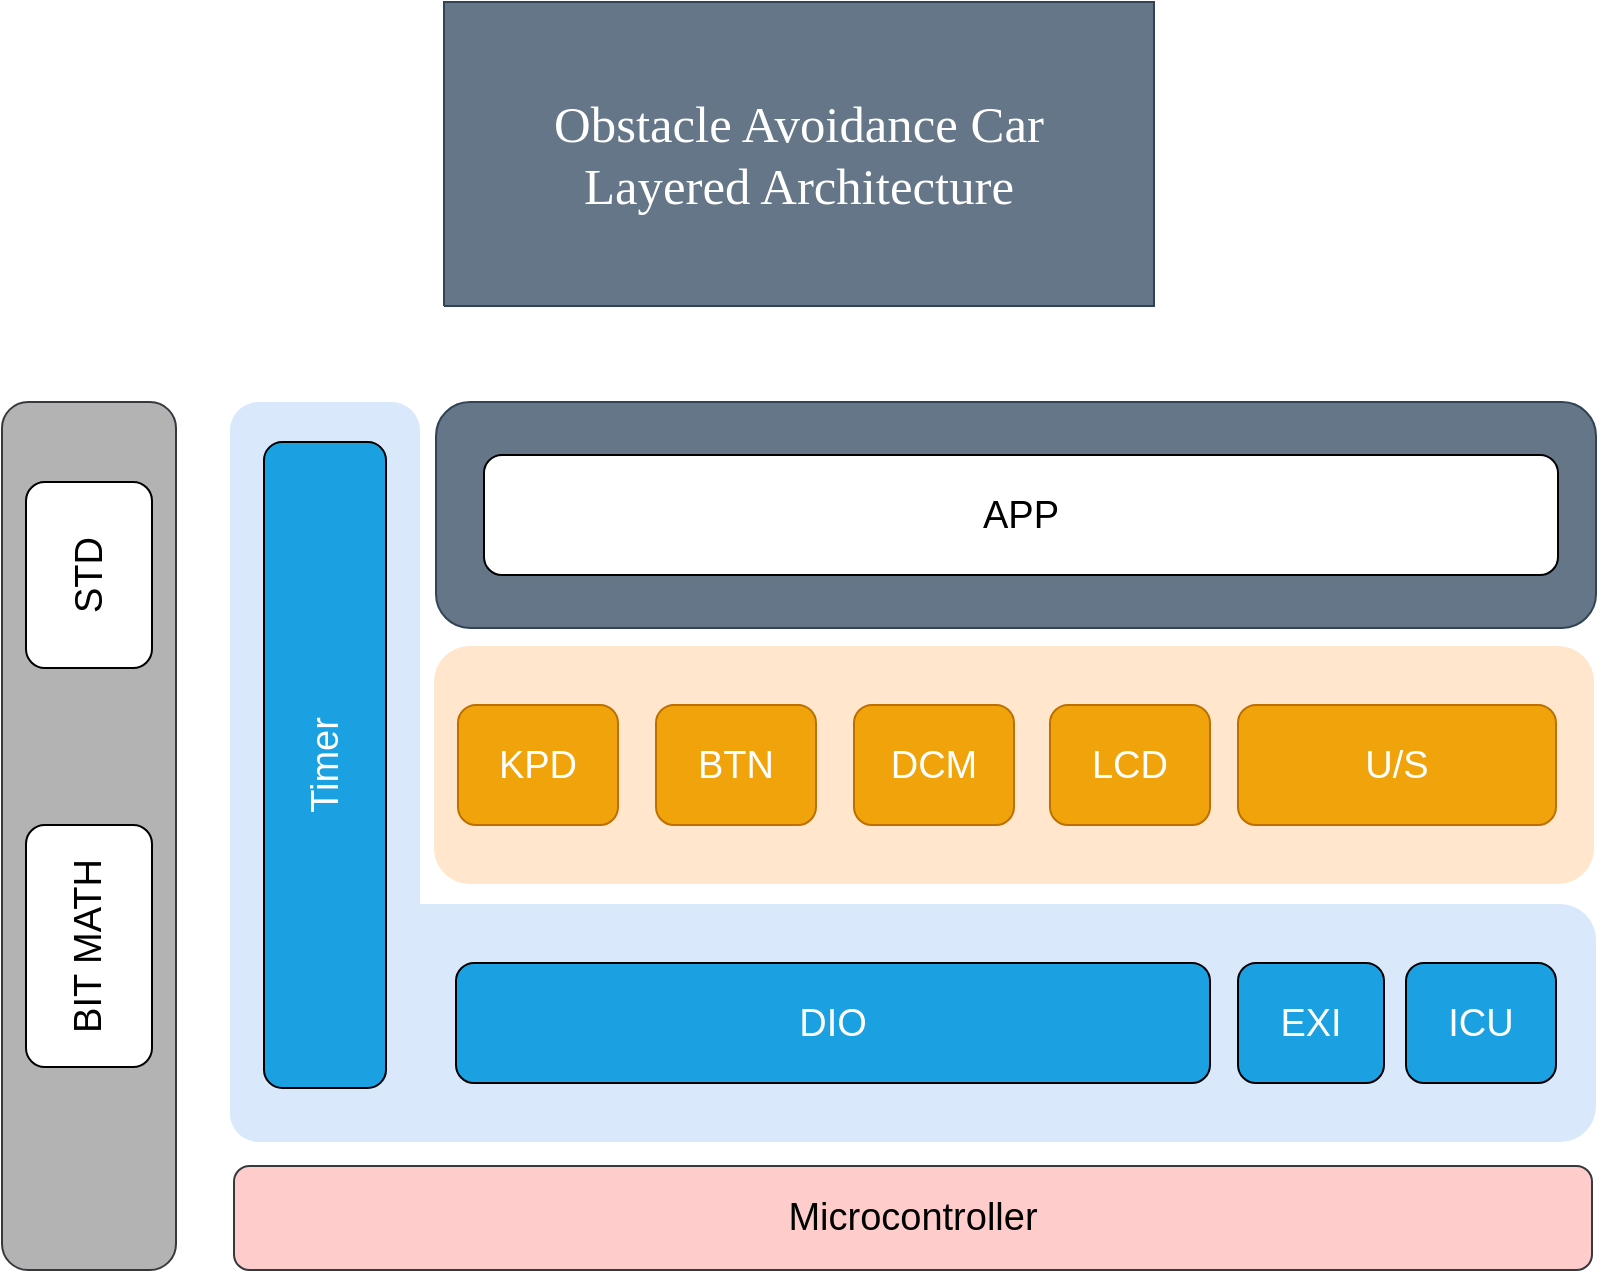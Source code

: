 <mxfile version="21.2.8" type="device">
  <diagram name="Page-1" id="jOTbS239regMLlkqWPYL">
    <mxGraphModel dx="926" dy="3152" grid="1" gridSize="10" guides="1" tooltips="1" connect="1" arrows="1" fold="1" page="1" pageScale="1" pageWidth="827" pageHeight="1169" math="0" shadow="0">
      <root>
        <mxCell id="0" />
        <mxCell id="1" parent="0" />
        <mxCell id="Ncf7NHkXa7qKYII0I9SW-23" value="" style="rounded=1;whiteSpace=wrap;html=1;fillColor=#dae8fc;strokeColor=none;movable=1;resizable=1;rotatable=1;deletable=1;editable=1;locked=0;connectable=1;" parent="1" vertex="1">
          <mxGeometry x="129" y="-1740" width="95" height="370" as="geometry" />
        </mxCell>
        <mxCell id="Ncf7NHkXa7qKYII0I9SW-20" value="" style="rounded=1;whiteSpace=wrap;html=1;fillColor=#dae8fc;strokeColor=none;movable=1;resizable=1;rotatable=1;deletable=1;editable=1;locked=0;connectable=1;" parent="1" vertex="1">
          <mxGeometry x="176" y="-1489" width="636" height="119" as="geometry" />
        </mxCell>
        <mxCell id="Ncf7NHkXa7qKYII0I9SW-19" value="" style="rounded=1;whiteSpace=wrap;html=1;fillColor=#ffe6cc;strokeColor=none;movable=1;resizable=1;rotatable=1;deletable=1;editable=1;locked=0;connectable=1;" parent="1" vertex="1">
          <mxGeometry x="231" y="-1618" width="580" height="119" as="geometry" />
        </mxCell>
        <UserObject label="&lt;div style=&quot;font-size: 1px&quot;&gt;&lt;font style=&quot;font-size:25.4px;font-family:Calibri;color:#ffffff;direction:ltr;letter-spacing:0px;line-height:120%;opacity:1&quot;&gt;Obstacle Avoidance Car&lt;br&gt;&lt;span style=&quot;font-size: 25.4px; letter-spacing: 0px; background-color: initial;&quot;&gt;Layered Architecture&lt;/span&gt;&lt;br&gt;&lt;/font&gt;&lt;/div&gt;" tags="Background" id="Ncf7NHkXa7qKYII0I9SW-1">
          <mxCell style="verticalAlign=middle;align=center;overflow=width;vsdxID=47;fillColor=#647687;shape=stencil(nZBLDoAgDERP0z3SIyjew0SURgSD+Lu9kMZoXLhwN9O+tukAlrNpJg1SzDH4QW/URgNYgZTkjA4UkwJUgGXng+6DX1zLfmoymdXo17xh5zmRJ6Q42BWCfc2oJfdAr+Yv+AP9Cb7OJ3H/2JG1HNGz/84klThPVCc=);strokeColor=#314354;points=[];labelBackgroundColor=none;rounded=0;html=1;whiteSpace=wrap;fontColor=#ffffff;" parent="1" vertex="1">
            <mxGeometry x="236" y="-1940" width="355" height="152" as="geometry" />
          </mxCell>
        </UserObject>
        <mxCell id="Ncf7NHkXa7qKYII0I9SW-2" value="" style="rounded=1;whiteSpace=wrap;html=1;fillColor=#647687;fontColor=#ffffff;strokeColor=#314354;fontSize=19;" parent="1" vertex="1">
          <mxGeometry x="232" y="-1740" width="580" height="113" as="geometry" />
        </mxCell>
        <mxCell id="Ncf7NHkXa7qKYII0I9SW-4" value="" style="rounded=1;whiteSpace=wrap;html=1;fillColor=#B3B3B3;strokeColor=#36393d;fontSize=19;" parent="1" vertex="1">
          <mxGeometry x="15" y="-1740" width="87" height="434" as="geometry" />
        </mxCell>
        <mxCell id="Ncf7NHkXa7qKYII0I9SW-5" value="Microcontroller" style="rounded=1;whiteSpace=wrap;html=1;fillColor=#ffcccc;strokeColor=#36393d;fontSize=19;" parent="1" vertex="1">
          <mxGeometry x="131" y="-1358" width="679" height="52" as="geometry" />
        </mxCell>
        <mxCell id="Ncf7NHkXa7qKYII0I9SW-9" value="Timer" style="rounded=1;whiteSpace=wrap;html=1;fillColor=#1ba1e2;fontSize=19;fontColor=#ffffff;horizontal=0;" parent="1" vertex="1">
          <mxGeometry x="146" y="-1720" width="61" height="323" as="geometry" />
        </mxCell>
        <mxCell id="Ncf7NHkXa7qKYII0I9SW-10" value="ICU" style="rounded=1;whiteSpace=wrap;html=1;fillColor=#1ba1e2;fontSize=19;fontColor=#ffffff;" parent="1" vertex="1">
          <mxGeometry x="717" y="-1459.5" width="75" height="60" as="geometry" />
        </mxCell>
        <mxCell id="Ncf7NHkXa7qKYII0I9SW-11" value="LCD" style="rounded=1;whiteSpace=wrap;html=1;fillColor=#f0a30a;fontSize=19;fontColor=#FFFFFF;strokeColor=#BD7000;flipH=0;movable=1;resizable=1;rotatable=1;deletable=1;editable=1;locked=0;connectable=1;" parent="1" vertex="1">
          <mxGeometry x="539" y="-1588.5" width="80" height="60" as="geometry" />
        </mxCell>
        <mxCell id="Ncf7NHkXa7qKYII0I9SW-12" value="KPD" style="rounded=1;whiteSpace=wrap;html=1;fillColor=#f0a30a;fontSize=19;fontColor=#FFFFFF;strokeColor=#BD7000;flipH=0;movable=1;resizable=1;rotatable=1;deletable=1;editable=1;locked=0;connectable=1;" parent="1" vertex="1">
          <mxGeometry x="243" y="-1588.5" width="80" height="60" as="geometry" />
        </mxCell>
        <mxCell id="Ncf7NHkXa7qKYII0I9SW-13" value="U/S" style="rounded=1;whiteSpace=wrap;html=1;fillColor=#f0a30a;fontSize=19;fontColor=#FFFFFF;strokeColor=#BD7000;flipH=0;movable=1;resizable=1;rotatable=1;deletable=1;editable=1;locked=0;connectable=1;" parent="1" vertex="1">
          <mxGeometry x="633" y="-1588.5" width="159" height="60" as="geometry" />
        </mxCell>
        <mxCell id="Ncf7NHkXa7qKYII0I9SW-14" value="DCM" style="rounded=1;whiteSpace=wrap;html=1;fillColor=#f0a30a;fontSize=19;fontColor=#FFFFFF;strokeColor=#BD7000;flipH=0;movable=1;resizable=1;rotatable=1;deletable=1;editable=1;locked=0;connectable=1;" parent="1" vertex="1">
          <mxGeometry x="441" y="-1588.5" width="80" height="60" as="geometry" />
        </mxCell>
        <mxCell id="Ncf7NHkXa7qKYII0I9SW-15" value="BTN" style="rounded=1;whiteSpace=wrap;html=1;fillColor=#f0a30a;fontSize=19;fontColor=#FFFFFF;strokeColor=#BD7000;flipH=0;movable=1;resizable=1;rotatable=1;deletable=1;editable=1;locked=0;connectable=1;" parent="1" vertex="1">
          <mxGeometry x="342" y="-1588.5" width="80" height="60" as="geometry" />
        </mxCell>
        <mxCell id="Ncf7NHkXa7qKYII0I9SW-17" value="APP" style="rounded=1;whiteSpace=wrap;html=1;fontSize=19;" parent="1" vertex="1">
          <mxGeometry x="256" y="-1713.5" width="537" height="60" as="geometry" />
        </mxCell>
        <mxCell id="Ncf7NHkXa7qKYII0I9SW-21" value="DIO" style="rounded=1;whiteSpace=wrap;html=1;fillColor=#1ba1e2;fontSize=19;fontColor=#ffffff;flipH=0;" parent="1" vertex="1">
          <mxGeometry x="242" y="-1459.5" width="377" height="60" as="geometry" />
        </mxCell>
        <mxCell id="Ncf7NHkXa7qKYII0I9SW-22" value="EXI" style="rounded=1;whiteSpace=wrap;html=1;fillColor=#1ba1e2;fontSize=19;fontColor=#ffffff;flipH=0;" parent="1" vertex="1">
          <mxGeometry x="633" y="-1459.5" width="73" height="60" as="geometry" />
        </mxCell>
        <mxCell id="Ncf7NHkXa7qKYII0I9SW-28" value="STD" style="rounded=1;whiteSpace=wrap;html=1;fontSize=19;horizontal=0;" parent="1" vertex="1">
          <mxGeometry x="27" y="-1700" width="63" height="93" as="geometry" />
        </mxCell>
        <mxCell id="Ncf7NHkXa7qKYII0I9SW-29" value="BIT MATH" style="rounded=1;whiteSpace=wrap;html=1;fontSize=19;horizontal=0;" parent="1" vertex="1">
          <mxGeometry x="27" y="-1528.5" width="63" height="121" as="geometry" />
        </mxCell>
      </root>
    </mxGraphModel>
  </diagram>
</mxfile>
